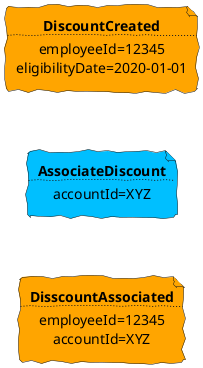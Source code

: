 @startuml
!include <tupadr3/common>
!include <tupadr3/font-awesome-5/clock>
!include <tupadr3/font-awesome-5/calendar_alt>
!include <tupadr3/font-awesome-5/gripfire>

skinparam defaultFontName Purisa
skinparam handwritten true
skinparam backgroundcolor transparent

skinparam defaultTextAlignment center




file DiscountCreated #Orange [
    **DiscountCreated**
....
    employeeId=12345
    eligibilityDate=2020-01-01
]

file AssociateDiscount #DeepSkyBlue [
    **AssociateDiscount**
....
    accountId=XYZ
]

file DisscountAssociated #Orange [
    **DisscountAssociated**
....
    employeeId=12345
    accountId=XYZ
]


DiscountCreated -d[hidden]- AssociateDiscount
AssociateDiscount -d[hidden]- DisscountAssociated

@enduml